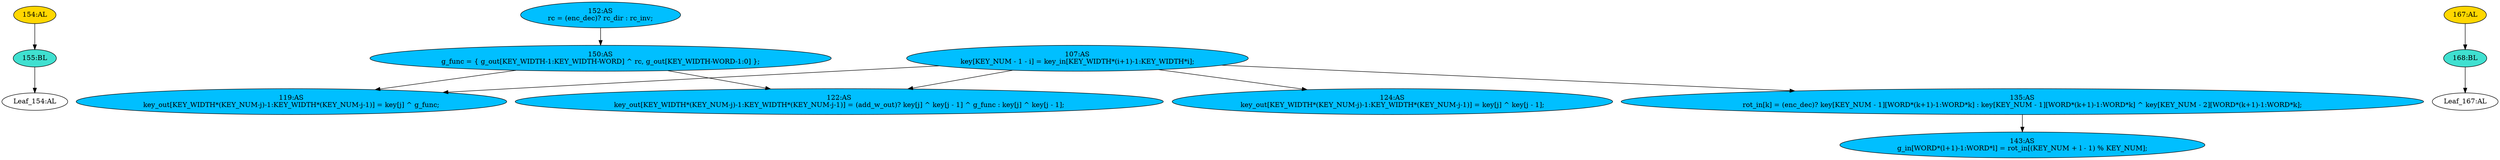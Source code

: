 strict digraph "compose( ,  )" {
	node [label="\N"];
	"Leaf_154:AL"	 [def_var="[]",
		label="Leaf_154:AL"];
	"154:AL"	 [ast="<pyverilog.vparser.ast.Always object at 0x7ff64a603890>",
		clk_sens=False,
		fillcolor=gold,
		label="154:AL",
		sens="[]",
		statements="[]",
		style=filled,
		typ=Always,
		use_var="[]"];
	"155:BL"	 [ast="<pyverilog.vparser.ast.Block object at 0x7ff64a603790>",
		fillcolor=turquoise,
		label="155:BL",
		statements="[]",
		style=filled,
		typ=Block];
	"154:AL" -> "155:BL"	 [cond="[]",
		lineno=None];
	"119:AS"	 [ast="<pyverilog.vparser.ast.Assign object at 0x7ff64a22ccd0>",
		def_var="['key_out']",
		fillcolor=deepskyblue,
		label="119:AS
key_out[KEY_WIDTH*(KEY_NUM-j)-1:KEY_WIDTH*(KEY_NUM-j-1)] = key[j] ^ g_func;",
		statements="[]",
		style=filled,
		typ=Assign,
		use_var="['key', 'j', 'g_func']"];
	"150:AS"	 [ast="<pyverilog.vparser.ast.Assign object at 0x7ff64a6034d0>",
		def_var="['g_func']",
		fillcolor=deepskyblue,
		label="150:AS
g_func = { g_out[KEY_WIDTH-1:KEY_WIDTH-WORD] ^ rc, g_out[KEY_WIDTH-WORD-1:0] };",
		statements="[]",
		style=filled,
		typ=Assign,
		use_var="['g_out', 'KEY_WIDTH', 'KEY_WIDTH', 'WORD', 'rc', 'g_out', 'KEY_WIDTH', 'WORD']"];
	"150:AS" -> "119:AS";
	"122:AS"	 [ast="<pyverilog.vparser.ast.Assign object at 0x7ff64a2296d0>",
		def_var="['key_out']",
		fillcolor=deepskyblue,
		label="122:AS
key_out[KEY_WIDTH*(KEY_NUM-j)-1:KEY_WIDTH*(KEY_NUM-j-1)] = (add_w_out)? key[j] ^ key[j - 1] ^ g_func : key[j] ^ key[j - 1];",
		statements="[]",
		style=filled,
		typ=Assign,
		use_var="['add_w_out', 'key', 'j', 'key', 'j', 'g_func', 'key', 'j', 'key', 'j']"];
	"150:AS" -> "122:AS";
	"167:AL"	 [ast="<pyverilog.vparser.ast.Always object at 0x7ff64a609050>",
		clk_sens=False,
		fillcolor=gold,
		label="167:AL",
		sens="[]",
		statements="[]",
		style=filled,
		typ=Always,
		use_var="[]"];
	"168:BL"	 [ast="<pyverilog.vparser.ast.Block object at 0x7ff64a603ed0>",
		fillcolor=turquoise,
		label="168:BL",
		statements="[]",
		style=filled,
		typ=Block];
	"167:AL" -> "168:BL"	 [cond="[]",
		lineno=None];
	"152:AS"	 [ast="<pyverilog.vparser.ast.Assign object at 0x7ff64a603750>",
		def_var="['rc']",
		fillcolor=deepskyblue,
		label="152:AS
rc = (enc_dec)? rc_dir : rc_inv;",
		statements="[]",
		style=filled,
		typ=Assign,
		use_var="['enc_dec', 'rc_dir', 'rc_inv']"];
	"152:AS" -> "150:AS";
	"Leaf_167:AL"	 [def_var="[]",
		label="Leaf_167:AL"];
	"124:AS"	 [ast="<pyverilog.vparser.ast.Assign object at 0x7ff64a5fe050>",
		def_var="['key_out']",
		fillcolor=deepskyblue,
		label="124:AS
key_out[KEY_WIDTH*(KEY_NUM-j)-1:KEY_WIDTH*(KEY_NUM-j-1)] = key[j] ^ key[j - 1];",
		statements="[]",
		style=filled,
		typ=Assign,
		use_var="['key', 'j', 'key', 'j']"];
	"155:BL" -> "Leaf_154:AL"	 [cond="[]",
		lineno=None];
	"107:AS"	 [ast="<pyverilog.vparser.ast.Assign object at 0x7ff64a4d5510>",
		def_var="['key']",
		fillcolor=deepskyblue,
		label="107:AS
key[KEY_NUM - 1 - i] = key_in[KEY_WIDTH*(i+1)-1:KEY_WIDTH*i];",
		statements="[]",
		style=filled,
		typ=Assign,
		use_var="['key_in', 'KEY_WIDTH', 'i', 'KEY_WIDTH', 'i']"];
	"107:AS" -> "119:AS";
	"107:AS" -> "122:AS";
	"107:AS" -> "124:AS";
	"135:AS"	 [ast="<pyverilog.vparser.ast.Assign object at 0x7ff64a5febd0>",
		def_var="['rot_in']",
		fillcolor=deepskyblue,
		label="135:AS
rot_in[k] = (enc_dec)? key[KEY_NUM - 1][WORD*(k+1)-1:WORD*k] : key[KEY_NUM - 1][WORD*(k+1)-1:WORD*k] ^ key[KEY_NUM - 2][WORD*(\
k+1)-1:WORD*k];",
		statements="[]",
		style=filled,
		typ=Assign,
		use_var="['enc_dec', 'key', 'KEY_NUM', 'WORD', 'k', 'WORD', 'k', 'key', 'KEY_NUM', 'WORD', 'k', 'WORD', 'k', 'key', 'KEY_NUM', 'WORD', 'k', '\
WORD', 'k']"];
	"107:AS" -> "135:AS";
	"168:BL" -> "Leaf_167:AL"	 [cond="[]",
		lineno=None];
	"143:AS"	 [ast="<pyverilog.vparser.ast.Assign object at 0x7ff64a603090>",
		def_var="['g_in']",
		fillcolor=deepskyblue,
		label="143:AS
g_in[WORD*(l+1)-1:WORD*l] = rot_in[(KEY_NUM + l - 1) % KEY_NUM];",
		statements="[]",
		style=filled,
		typ=Assign,
		use_var="['rot_in', 'KEY_NUM', 'l', 'KEY_NUM']"];
	"135:AS" -> "143:AS";
}
